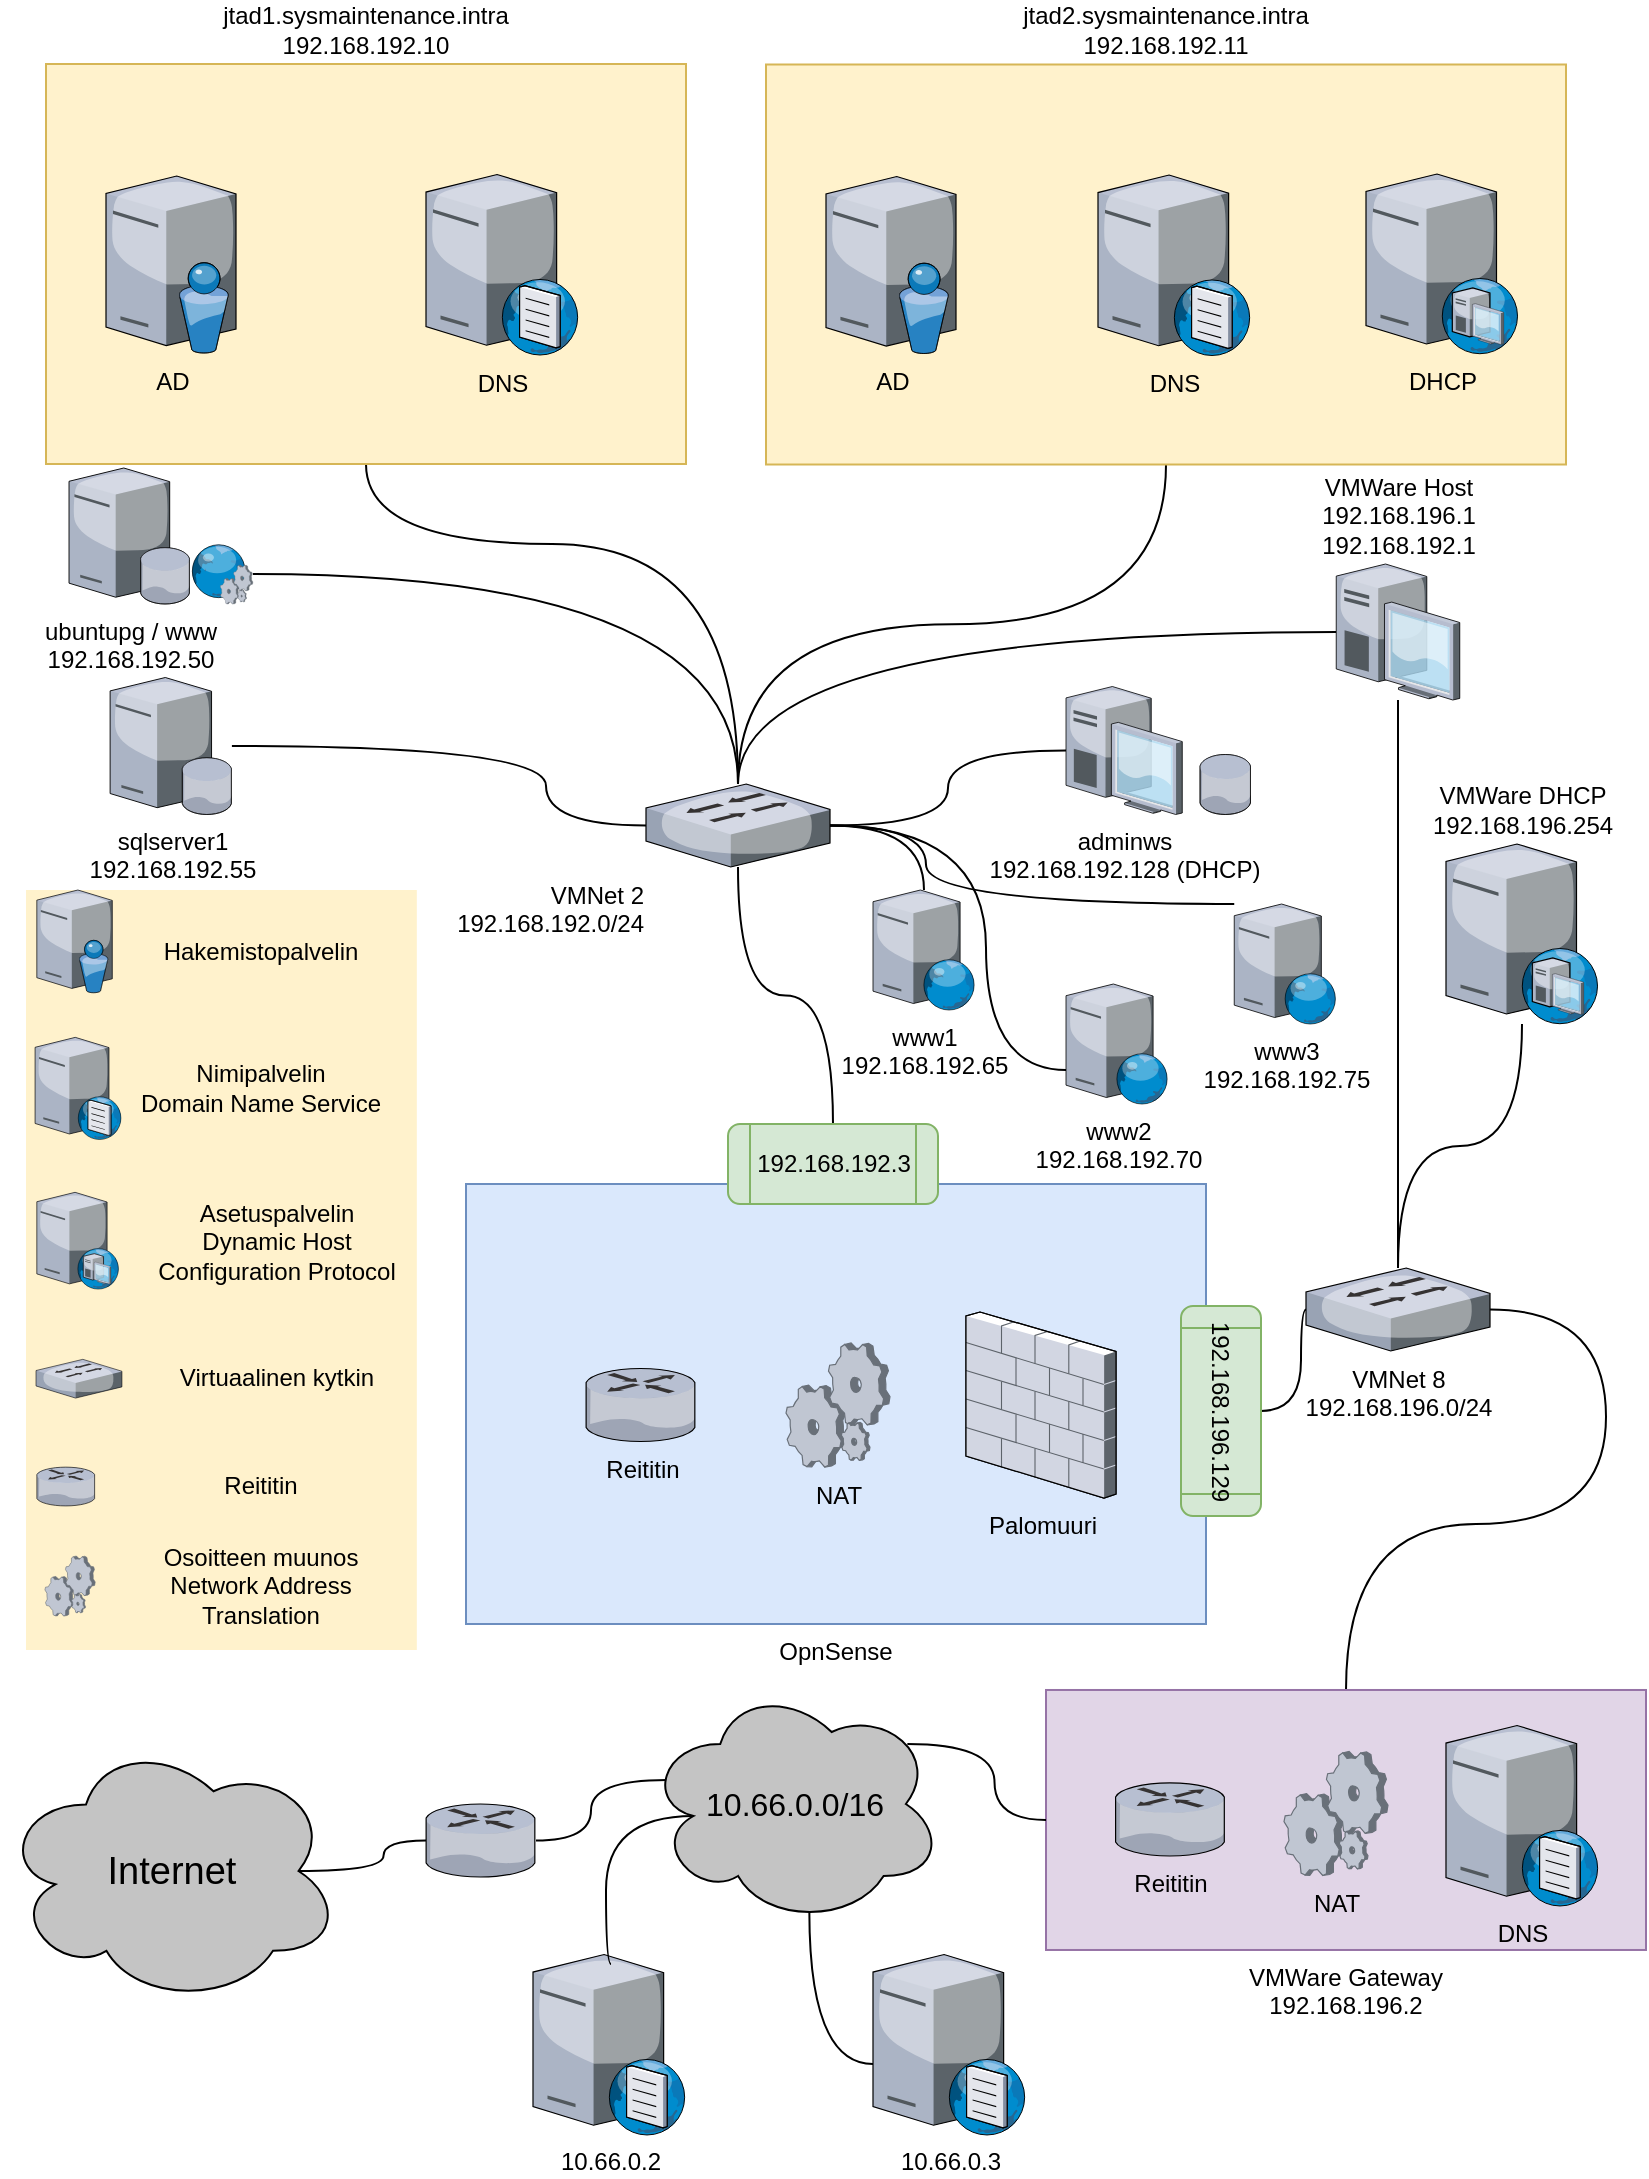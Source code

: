 <mxfile version="20.7.4" type="device"><diagram id="zHARqdaaEAYXHzXHVqvY" name="Page-1"><mxGraphModel dx="863" dy="505" grid="1" gridSize="10" guides="1" tooltips="1" connect="1" arrows="1" fold="1" page="1" pageScale="1" pageWidth="850" pageHeight="1100" math="0" shadow="0"><root><mxCell id="0"/><mxCell id="1" parent="0"/><mxCell id="OGkH5iqW6VJbtENVCGtF-38" style="edgeStyle=orthogonalEdgeStyle;orthogonalLoop=1;jettySize=auto;html=1;curved=1;endArrow=none;endFill=0;" parent="1" source="OGkH5iqW6VJbtENVCGtF-5" target="OGkH5iqW6VJbtENVCGtF-22" edge="1"><mxGeometry relative="1" as="geometry"><Array as="points"><mxPoint x="200" y="280"/><mxPoint x="386" y="280"/></Array></mxGeometry></mxCell><mxCell id="OGkH5iqW6VJbtENVCGtF-5" value="jtad1.sysmaintenance.intra&lt;br&gt;192.168.192.10" style="rounded=0;whiteSpace=wrap;html=1;shadow=0;glass=0;sketch=0;fillColor=#fff2cc;strokeColor=#d6b656;labelPosition=center;verticalLabelPosition=top;align=center;verticalAlign=bottom;" parent="1" vertex="1"><mxGeometry x="40" y="40" width="320" height="200" as="geometry"/></mxCell><mxCell id="OGkH5iqW6VJbtENVCGtF-6" value="AD" style="verticalLabelPosition=bottom;sketch=0;aspect=fixed;html=1;verticalAlign=top;strokeColor=none;align=center;outlineConnect=0;shape=mxgraph.citrix.directory_server;rounded=1;shadow=0;glass=0;" parent="1" vertex="1"><mxGeometry x="70" y="96" width="65" height="88.5" as="geometry"/></mxCell><mxCell id="OGkH5iqW6VJbtENVCGtF-7" value="DNS" style="verticalLabelPosition=bottom;sketch=0;aspect=fixed;html=1;verticalAlign=top;strokeColor=none;align=center;outlineConnect=0;shape=mxgraph.citrix.dns_server;rounded=1;shadow=0;glass=0;" parent="1" vertex="1"><mxGeometry x="230" y="93" width="76.5" height="92.5" as="geometry"/></mxCell><mxCell id="OGkH5iqW6VJbtENVCGtF-39" style="edgeStyle=orthogonalEdgeStyle;curved=1;orthogonalLoop=1;jettySize=auto;html=1;endArrow=none;endFill=0;" parent="1" source="OGkH5iqW6VJbtENVCGtF-8" target="OGkH5iqW6VJbtENVCGtF-22" edge="1"><mxGeometry relative="1" as="geometry"/></mxCell><mxCell id="OGkH5iqW6VJbtENVCGtF-8" value="jtad2.sysmaintenance.intra&lt;br&gt;192.168.192.11" style="rounded=0;whiteSpace=wrap;html=1;shadow=0;glass=0;sketch=0;fillColor=#fff2cc;strokeColor=#d6b656;labelPosition=center;verticalLabelPosition=top;align=center;verticalAlign=bottom;" parent="1" vertex="1"><mxGeometry x="400" y="40.25" width="400" height="200" as="geometry"/></mxCell><mxCell id="OGkH5iqW6VJbtENVCGtF-9" value="AD" style="verticalLabelPosition=bottom;sketch=0;aspect=fixed;html=1;verticalAlign=top;strokeColor=none;align=center;outlineConnect=0;shape=mxgraph.citrix.directory_server;rounded=1;shadow=0;glass=0;" parent="1" vertex="1"><mxGeometry x="430" y="96.25" width="65" height="88.5" as="geometry"/></mxCell><mxCell id="OGkH5iqW6VJbtENVCGtF-10" value="DNS" style="verticalLabelPosition=bottom;sketch=0;aspect=fixed;html=1;verticalAlign=top;strokeColor=none;align=center;outlineConnect=0;shape=mxgraph.citrix.dns_server;rounded=1;shadow=0;glass=0;" parent="1" vertex="1"><mxGeometry x="566" y="93.25" width="76.5" height="92.5" as="geometry"/></mxCell><mxCell id="OGkH5iqW6VJbtENVCGtF-11" value="DHCP" style="verticalLabelPosition=bottom;sketch=0;aspect=fixed;html=1;verticalAlign=top;strokeColor=none;align=center;outlineConnect=0;shape=mxgraph.citrix.dhcp_server;rounded=1;shadow=0;glass=0;" parent="1" vertex="1"><mxGeometry x="700" y="95" width="76" height="90" as="geometry"/></mxCell><mxCell id="OGkH5iqW6VJbtENVCGtF-47" style="edgeStyle=orthogonalEdgeStyle;curved=1;orthogonalLoop=1;jettySize=auto;html=1;endArrow=none;endFill=0;exitX=0.07;exitY=0.4;exitDx=0;exitDy=0;exitPerimeter=0;" parent="1" source="OGkH5iqW6VJbtENVCGtF-52" target="OGkH5iqW6VJbtENVCGtF-37" edge="1"><mxGeometry relative="1" as="geometry"><mxPoint x="412.0" y="895.231" as="sourcePoint"/></mxGeometry></mxCell><mxCell id="OGkH5iqW6VJbtENVCGtF-45" style="edgeStyle=orthogonalEdgeStyle;curved=1;orthogonalLoop=1;jettySize=auto;html=1;endArrow=none;endFill=0;" parent="1" source="OGkH5iqW6VJbtENVCGtF-21" target="OGkH5iqW6VJbtENVCGtF-27" edge="1"><mxGeometry relative="1" as="geometry"><Array as="points"><mxPoint x="820" y="663"/><mxPoint x="820" y="770"/><mxPoint x="690" y="770"/></Array></mxGeometry></mxCell><mxCell id="OGkH5iqW6VJbtENVCGtF-21" value="VMNet 8&lt;br&gt;192.168.196.0/24" style="verticalLabelPosition=bottom;sketch=0;aspect=fixed;html=1;verticalAlign=top;strokeColor=none;align=center;outlineConnect=0;shape=mxgraph.citrix.switch;rounded=1;shadow=0;glass=0;" parent="1" vertex="1"><mxGeometry x="670" y="642" width="92" height="41.5" as="geometry"/></mxCell><mxCell id="OGkH5iqW6VJbtENVCGtF-40" style="edgeStyle=orthogonalEdgeStyle;curved=1;orthogonalLoop=1;jettySize=auto;html=1;entryX=0.5;entryY=0;entryDx=0;entryDy=0;endArrow=none;endFill=0;" parent="1" source="OGkH5iqW6VJbtENVCGtF-22" target="OGkH5iqW6VJbtENVCGtF-23" edge="1"><mxGeometry relative="1" as="geometry"/></mxCell><mxCell id="bz7UZ1zLobXVc8oJXwYP-3" style="edgeStyle=orthogonalEdgeStyle;orthogonalLoop=1;jettySize=auto;html=1;curved=1;endArrow=none;endFill=0;" edge="1" parent="1" source="OGkH5iqW6VJbtENVCGtF-22" target="bz7UZ1zLobXVc8oJXwYP-1"><mxGeometry relative="1" as="geometry"><Array as="points"><mxPoint x="290" y="421"/><mxPoint x="290" y="381"/></Array></mxGeometry></mxCell><mxCell id="bz7UZ1zLobXVc8oJXwYP-11" style="edgeStyle=orthogonalEdgeStyle;curved=1;orthogonalLoop=1;jettySize=auto;html=1;endArrow=none;endFill=0;" edge="1" parent="1" source="OGkH5iqW6VJbtENVCGtF-22" target="bz7UZ1zLobXVc8oJXwYP-4"><mxGeometry relative="1" as="geometry"/></mxCell><mxCell id="bz7UZ1zLobXVc8oJXwYP-12" style="edgeStyle=orthogonalEdgeStyle;curved=1;orthogonalLoop=1;jettySize=auto;html=1;endArrow=none;endFill=0;" edge="1" parent="1" source="OGkH5iqW6VJbtENVCGtF-22" target="bz7UZ1zLobXVc8oJXwYP-6"><mxGeometry relative="1" as="geometry"><Array as="points"><mxPoint x="510" y="421"/><mxPoint x="510" y="543"/></Array></mxGeometry></mxCell><mxCell id="bz7UZ1zLobXVc8oJXwYP-14" style="edgeStyle=orthogonalEdgeStyle;curved=1;orthogonalLoop=1;jettySize=auto;html=1;endArrow=none;endFill=0;" edge="1" parent="1" source="OGkH5iqW6VJbtENVCGtF-22" target="bz7UZ1zLobXVc8oJXwYP-7"><mxGeometry relative="1" as="geometry"><Array as="points"><mxPoint x="480" y="421"/><mxPoint x="480" y="460"/></Array></mxGeometry></mxCell><mxCell id="OGkH5iqW6VJbtENVCGtF-22" value="VMNet 2&lt;br&gt;192.168.192.0/24" style="verticalLabelPosition=bottom;sketch=0;aspect=fixed;html=1;verticalAlign=top;strokeColor=none;align=right;outlineConnect=0;shape=mxgraph.citrix.switch;rounded=1;shadow=0;glass=0;labelPosition=left;" parent="1" vertex="1"><mxGeometry x="340" y="400" width="92" height="41.5" as="geometry"/></mxCell><mxCell id="OGkH5iqW6VJbtENVCGtF-41" style="edgeStyle=orthogonalEdgeStyle;curved=1;orthogonalLoop=1;jettySize=auto;html=1;endArrow=none;endFill=0;" parent="1" source="OGkH5iqW6VJbtENVCGtF-24" target="OGkH5iqW6VJbtENVCGtF-21" edge="1"><mxGeometry relative="1" as="geometry"/></mxCell><mxCell id="OGkH5iqW6VJbtENVCGtF-29" value="" style="group" parent="1" vertex="1" connectable="0"><mxGeometry x="530" y="852.99" width="310" height="130" as="geometry"/></mxCell><mxCell id="OGkH5iqW6VJbtENVCGtF-27" value="VMWare Gateway&lt;br&gt;192.168.196.2&lt;br&gt;" style="rounded=0;whiteSpace=wrap;html=1;shadow=0;glass=0;sketch=0;labelPosition=center;verticalLabelPosition=bottom;align=center;verticalAlign=top;fillColor=#e1d5e7;strokeColor=#9673a6;" parent="OGkH5iqW6VJbtENVCGtF-29" vertex="1"><mxGeometry x="10" width="300" height="130" as="geometry"/></mxCell><mxCell id="OGkH5iqW6VJbtENVCGtF-25" value="DNS" style="verticalLabelPosition=bottom;sketch=0;aspect=fixed;html=1;verticalAlign=top;strokeColor=none;align=center;outlineConnect=0;shape=mxgraph.citrix.dns_server;rounded=1;shadow=0;glass=0;" parent="OGkH5iqW6VJbtENVCGtF-29" vertex="1"><mxGeometry x="209.996" y="15.5" width="76.5" height="92.5" as="geometry"/></mxCell><mxCell id="OGkH5iqW6VJbtENVCGtF-26" value="Reititin" style="verticalLabelPosition=bottom;sketch=0;aspect=fixed;html=1;verticalAlign=top;strokeColor=none;align=center;outlineConnect=0;shape=mxgraph.citrix.router;rounded=1;shadow=0;glass=0;" parent="OGkH5iqW6VJbtENVCGtF-29" vertex="1"><mxGeometry x="44.739" y="46.5" width="55" height="36.5" as="geometry"/></mxCell><mxCell id="OGkH5iqW6VJbtENVCGtF-72" value="NAT" style="verticalLabelPosition=bottom;sketch=0;aspect=fixed;html=1;verticalAlign=top;strokeColor=none;align=center;outlineConnect=0;shape=mxgraph.citrix.process;rounded=1;shadow=0;glass=0;" parent="OGkH5iqW6VJbtENVCGtF-29" vertex="1"><mxGeometry x="129" y="30.75" width="52" height="62" as="geometry"/></mxCell><mxCell id="OGkH5iqW6VJbtENVCGtF-44" style="edgeStyle=orthogonalEdgeStyle;curved=1;orthogonalLoop=1;jettySize=auto;html=1;endArrow=none;endFill=0;" parent="1" source="OGkH5iqW6VJbtENVCGtF-32" target="OGkH5iqW6VJbtENVCGtF-21" edge="1"><mxGeometry relative="1" as="geometry"/></mxCell><mxCell id="OGkH5iqW6VJbtENVCGtF-32" value="VMWare DHCP&lt;br&gt;192.168.196.254" style="verticalLabelPosition=top;sketch=0;aspect=fixed;html=1;verticalAlign=bottom;strokeColor=none;align=center;outlineConnect=0;shape=mxgraph.citrix.dhcp_server;rounded=1;shadow=0;glass=0;labelPosition=center;" parent="1" vertex="1"><mxGeometry x="740" y="430" width="76" height="90" as="geometry"/></mxCell><mxCell id="OGkH5iqW6VJbtENVCGtF-42" style="edgeStyle=orthogonalEdgeStyle;curved=1;orthogonalLoop=1;jettySize=auto;html=1;endArrow=none;endFill=0;" parent="1" source="OGkH5iqW6VJbtENVCGtF-33" target="OGkH5iqW6VJbtENVCGtF-22" edge="1"><mxGeometry relative="1" as="geometry"/></mxCell><mxCell id="OGkH5iqW6VJbtENVCGtF-43" style="edgeStyle=orthogonalEdgeStyle;curved=1;orthogonalLoop=1;jettySize=auto;html=1;endArrow=none;endFill=0;" parent="1" source="OGkH5iqW6VJbtENVCGtF-33" target="OGkH5iqW6VJbtENVCGtF-21" edge="1"><mxGeometry relative="1" as="geometry"/></mxCell><mxCell id="OGkH5iqW6VJbtENVCGtF-33" value="VMWare Host&lt;br&gt;192.168.196.1&lt;br&gt;192.168.192.1" style="verticalLabelPosition=top;sketch=0;aspect=fixed;html=1;verticalAlign=bottom;strokeColor=none;align=center;outlineConnect=0;shape=mxgraph.citrix.desktop;rounded=1;shadow=0;glass=0;labelPosition=center;" parent="1" vertex="1"><mxGeometry x="685.12" y="290" width="61.76" height="68" as="geometry"/></mxCell><mxCell id="OGkH5iqW6VJbtENVCGtF-34" value="10.66.0.2" style="verticalLabelPosition=bottom;sketch=0;aspect=fixed;html=1;verticalAlign=top;strokeColor=none;align=center;outlineConnect=0;shape=mxgraph.citrix.dns_server;rounded=1;shadow=0;glass=0;" parent="1" vertex="1"><mxGeometry x="283.5" y="982.99" width="76.5" height="92.5" as="geometry"/></mxCell><mxCell id="OGkH5iqW6VJbtENVCGtF-74" style="edgeStyle=orthogonalEdgeStyle;curved=1;orthogonalLoop=1;jettySize=auto;html=1;entryX=0.55;entryY=0.95;entryDx=0;entryDy=0;entryPerimeter=0;fontSize=12;endArrow=none;endFill=0;" parent="1" source="OGkH5iqW6VJbtENVCGtF-35" target="OGkH5iqW6VJbtENVCGtF-52" edge="1"><mxGeometry relative="1" as="geometry"><Array as="points"><mxPoint x="422" y="1040"/></Array></mxGeometry></mxCell><mxCell id="OGkH5iqW6VJbtENVCGtF-35" value="10.66.0.3" style="verticalLabelPosition=bottom;sketch=0;aspect=fixed;html=1;verticalAlign=top;strokeColor=none;align=center;outlineConnect=0;shape=mxgraph.citrix.dns_server;rounded=1;shadow=0;glass=0;" parent="1" vertex="1"><mxGeometry x="453.5" y="982.99" width="76.5" height="92.5" as="geometry"/></mxCell><mxCell id="OGkH5iqW6VJbtENVCGtF-48" style="edgeStyle=orthogonalEdgeStyle;curved=1;orthogonalLoop=1;jettySize=auto;html=1;entryX=0.875;entryY=0.5;entryDx=0;entryDy=0;entryPerimeter=0;endArrow=none;endFill=0;" parent="1" source="OGkH5iqW6VJbtENVCGtF-37" target="OGkH5iqW6VJbtENVCGtF-51" edge="1"><mxGeometry relative="1" as="geometry"><mxPoint x="275.07" y="925.365" as="targetPoint"/></mxGeometry></mxCell><mxCell id="OGkH5iqW6VJbtENVCGtF-37" value="" style="verticalLabelPosition=bottom;sketch=0;aspect=fixed;html=1;verticalAlign=top;strokeColor=none;align=center;outlineConnect=0;shape=mxgraph.citrix.router;rounded=1;shadow=0;glass=0;" parent="1" vertex="1"><mxGeometry x="230" y="910" width="55" height="36.5" as="geometry"/></mxCell><mxCell id="OGkH5iqW6VJbtENVCGtF-46" style="edgeStyle=orthogonalEdgeStyle;curved=1;orthogonalLoop=1;jettySize=auto;html=1;endArrow=none;endFill=0;entryX=0.88;entryY=0.25;entryDx=0;entryDy=0;entryPerimeter=0;" parent="1" source="OGkH5iqW6VJbtENVCGtF-27" target="OGkH5iqW6VJbtENVCGtF-52" edge="1"><mxGeometry relative="1" as="geometry"><mxPoint x="557" y="895.231" as="targetPoint"/></mxGeometry></mxCell><mxCell id="OGkH5iqW6VJbtENVCGtF-51" value="Internet" style="ellipse;shape=cloud;whiteSpace=wrap;html=1;rounded=1;shadow=0;glass=0;sketch=0;fontSize=19;fillColor=#C4C4C4;" parent="1" vertex="1"><mxGeometry x="17.5" y="877.01" width="170" height="132.99" as="geometry"/></mxCell><mxCell id="OGkH5iqW6VJbtENVCGtF-71" style="edgeStyle=orthogonalEdgeStyle;curved=1;orthogonalLoop=1;jettySize=auto;html=1;fontSize=12;endArrow=none;endFill=0;exitX=0.16;exitY=0.55;exitDx=0;exitDy=0;exitPerimeter=0;" parent="1" source="OGkH5iqW6VJbtENVCGtF-52" edge="1"><mxGeometry relative="1" as="geometry"><mxPoint x="322" y="990" as="targetPoint"/></mxGeometry></mxCell><mxCell id="OGkH5iqW6VJbtENVCGtF-52" value="&lt;font style=&quot;font-size: 16px;&quot;&gt;10.66.0.0/16&lt;/font&gt;" style="ellipse;shape=cloud;whiteSpace=wrap;html=1;rounded=1;shadow=0;glass=0;sketch=0;fontSize=19;fillColor=#C4C4C4;" parent="1" vertex="1"><mxGeometry x="340" y="850" width="148.5" height="120" as="geometry"/></mxCell><mxCell id="OGkH5iqW6VJbtENVCGtF-58" value="" style="group" parent="1" vertex="1" connectable="0"><mxGeometry x="250" y="570" width="397.5" height="250" as="geometry"/></mxCell><mxCell id="OGkH5iqW6VJbtENVCGtF-16" value="OpnSense" style="rounded=0;whiteSpace=wrap;html=1;shadow=0;glass=0;sketch=0;fillColor=#dae8fc;strokeColor=#6c8ebf;labelPosition=center;verticalLabelPosition=bottom;align=center;verticalAlign=top;" parent="OGkH5iqW6VJbtENVCGtF-58" vertex="1"><mxGeometry y="30" width="370" height="220" as="geometry"/></mxCell><mxCell id="OGkH5iqW6VJbtENVCGtF-17" value="Palomuuri" style="verticalLabelPosition=bottom;sketch=0;aspect=fixed;html=1;verticalAlign=top;strokeColor=none;align=center;outlineConnect=0;shape=mxgraph.citrix.firewall;rounded=1;shadow=0;glass=0;" parent="OGkH5iqW6VJbtENVCGtF-58" vertex="1"><mxGeometry x="250" y="94" width="75" height="93" as="geometry"/></mxCell><mxCell id="OGkH5iqW6VJbtENVCGtF-18" value="Reititin" style="verticalLabelPosition=bottom;sketch=0;aspect=fixed;html=1;verticalAlign=top;strokeColor=none;align=center;outlineConnect=0;shape=mxgraph.citrix.router;rounded=1;shadow=0;glass=0;" parent="OGkH5iqW6VJbtENVCGtF-58" vertex="1"><mxGeometry x="60" y="122.25" width="55" height="36.5" as="geometry"/></mxCell><mxCell id="OGkH5iqW6VJbtENVCGtF-19" value="NAT" style="verticalLabelPosition=bottom;sketch=0;aspect=fixed;html=1;verticalAlign=top;strokeColor=none;align=center;outlineConnect=0;shape=mxgraph.citrix.process;rounded=1;shadow=0;glass=0;" parent="OGkH5iqW6VJbtENVCGtF-58" vertex="1"><mxGeometry x="160" y="109.5" width="52" height="62" as="geometry"/></mxCell><mxCell id="OGkH5iqW6VJbtENVCGtF-23" value="192.168.192.3" style="shape=process;whiteSpace=wrap;html=1;backgroundOutline=1;rounded=1;shadow=0;glass=0;sketch=0;fillColor=#d5e8d4;strokeColor=#82b366;" parent="OGkH5iqW6VJbtENVCGtF-58" vertex="1"><mxGeometry x="131" width="105" height="40" as="geometry"/></mxCell><mxCell id="OGkH5iqW6VJbtENVCGtF-24" value="192.168.196.129" style="shape=process;whiteSpace=wrap;html=1;backgroundOutline=1;rounded=1;shadow=0;glass=0;sketch=0;fillColor=#d5e8d4;strokeColor=#82b366;rotation=90;" parent="OGkH5iqW6VJbtENVCGtF-58" vertex="1"><mxGeometry x="325" y="123.5" width="105" height="40" as="geometry"/></mxCell><mxCell id="OGkH5iqW6VJbtENVCGtF-70" value="" style="group" parent="1" vertex="1" connectable="0"><mxGeometry x="30" y="453" width="195.41" height="380" as="geometry"/></mxCell><mxCell id="OGkH5iqW6VJbtENVCGtF-67" value="" style="group;fillColor=#FFF2CC;container=0;" parent="OGkH5iqW6VJbtENVCGtF-70" vertex="1" connectable="0"><mxGeometry width="195.41" height="380" as="geometry"/></mxCell><mxCell id="OGkH5iqW6VJbtENVCGtF-68" value="" style="verticalLabelPosition=bottom;sketch=0;aspect=fixed;html=1;verticalAlign=top;strokeColor=none;align=center;outlineConnect=0;shape=mxgraph.citrix.process;rounded=1;shadow=0;glass=0;" parent="OGkH5iqW6VJbtENVCGtF-70" vertex="1"><mxGeometry x="9.46" y="333" width="25.16" height="30" as="geometry"/></mxCell><mxCell id="OGkH5iqW6VJbtENVCGtF-54" value="" style="verticalLabelPosition=bottom;sketch=0;aspect=fixed;html=1;verticalAlign=top;strokeColor=none;align=center;outlineConnect=0;shape=mxgraph.citrix.directory_server;rounded=1;shadow=0;glass=0;fontSize=16;fillColor=#C4C4C4;" parent="OGkH5iqW6VJbtENVCGtF-70" vertex="1"><mxGeometry x="5.41" width="37.732" height="51.369" as="geometry"/></mxCell><mxCell id="OGkH5iqW6VJbtENVCGtF-55" value="&lt;font style=&quot;font-size: 12px;&quot;&gt;Hakemistopalvelin&lt;/font&gt;" style="text;html=1;align=center;verticalAlign=middle;resizable=0;points=[];autosize=1;strokeColor=none;fillColor=none;fontSize=16;" parent="OGkH5iqW6VJbtENVCGtF-70" vertex="1"><mxGeometry x="57.2" y="13.742" width="120" height="30" as="geometry"/></mxCell><mxCell id="OGkH5iqW6VJbtENVCGtF-56" value="" style="verticalLabelPosition=bottom;sketch=0;aspect=fixed;html=1;verticalAlign=top;strokeColor=none;align=center;outlineConnect=0;shape=mxgraph.citrix.dns_server;rounded=1;shadow=0;glass=0;fontSize=12;fillColor=#C4C4C4;" parent="OGkH5iqW6VJbtENVCGtF-70" vertex="1"><mxGeometry x="4.54" y="72.408" width="43.286" height="52.338" as="geometry"/></mxCell><mxCell id="OGkH5iqW6VJbtENVCGtF-57" value="Nimipalvelin&lt;br&gt;Domain Name Service" style="text;html=1;align=center;verticalAlign=middle;resizable=0;points=[];autosize=1;strokeColor=none;fillColor=none;fontSize=12;" parent="OGkH5iqW6VJbtENVCGtF-70" vertex="1"><mxGeometry x="47.2" y="78.576" width="140" height="40" as="geometry"/></mxCell><mxCell id="OGkH5iqW6VJbtENVCGtF-61" value="" style="verticalLabelPosition=top;sketch=0;aspect=fixed;html=1;verticalAlign=bottom;strokeColor=none;align=center;outlineConnect=0;shape=mxgraph.citrix.dhcp_server;rounded=1;shadow=0;glass=0;labelPosition=center;" parent="OGkH5iqW6VJbtENVCGtF-70" vertex="1"><mxGeometry x="5.41" y="151.158" width="40.921" height="48.462" as="geometry"/></mxCell><mxCell id="OGkH5iqW6VJbtENVCGtF-62" value="Asetuspalvelin&lt;br&gt;Dynamic Host &lt;br&gt;Configuration Protocol" style="text;html=1;align=center;verticalAlign=middle;resizable=0;points=[];autosize=1;strokeColor=none;fillColor=none;fontSize=12;" parent="OGkH5iqW6VJbtENVCGtF-70" vertex="1"><mxGeometry x="55.41" y="145.872" width="140" height="60" as="geometry"/></mxCell><mxCell id="OGkH5iqW6VJbtENVCGtF-63" value="" style="verticalLabelPosition=bottom;sketch=0;aspect=fixed;html=1;verticalAlign=top;strokeColor=none;align=center;outlineConnect=0;shape=mxgraph.citrix.switch;rounded=1;shadow=0;glass=0;fontSize=12;fillColor=#C4C4C4;" parent="OGkH5iqW6VJbtENVCGtF-70" vertex="1"><mxGeometry x="5" y="234.664" width="42.976" height="19.385" as="geometry"/></mxCell><mxCell id="OGkH5iqW6VJbtENVCGtF-64" value="Virtuaalinen kytkin" style="text;html=1;align=center;verticalAlign=middle;resizable=0;points=[];autosize=1;strokeColor=none;fillColor=none;fontSize=12;" parent="OGkH5iqW6VJbtENVCGtF-70" vertex="1"><mxGeometry x="65.41" y="229.379" width="120" height="30" as="geometry"/></mxCell><mxCell id="OGkH5iqW6VJbtENVCGtF-65" value="" style="verticalLabelPosition=bottom;sketch=0;aspect=fixed;html=1;verticalAlign=top;strokeColor=none;align=center;outlineConnect=0;shape=mxgraph.citrix.router;rounded=1;shadow=0;glass=0;" parent="OGkH5iqW6VJbtENVCGtF-70" vertex="1"><mxGeometry x="5.41" y="288.574" width="29.213" height="19.385" as="geometry"/></mxCell><mxCell id="OGkH5iqW6VJbtENVCGtF-66" value="Reititin" style="text;html=1;align=center;verticalAlign=middle;resizable=0;points=[];autosize=1;strokeColor=none;fillColor=none;fontSize=12;" parent="OGkH5iqW6VJbtENVCGtF-70" vertex="1"><mxGeometry x="87.2" y="283.289" width="60" height="30" as="geometry"/></mxCell><mxCell id="OGkH5iqW6VJbtENVCGtF-69" value="Osoitteen muunos&lt;br&gt;Network Address &lt;br&gt;Translation" style="text;html=1;align=center;verticalAlign=middle;resizable=0;points=[];autosize=1;strokeColor=none;fillColor=none;fontSize=12;" parent="OGkH5iqW6VJbtENVCGtF-70" vertex="1"><mxGeometry x="57.2" y="318" width="120" height="60" as="geometry"/></mxCell><mxCell id="OLvHySJ_Nehu762R87_r-2" style="edgeStyle=orthogonalEdgeStyle;orthogonalLoop=1;jettySize=auto;html=1;curved=1;endArrow=none;endFill=0;startArrow=none;" parent="1" source="bz7UZ1zLobXVc8oJXwYP-8" target="OGkH5iqW6VJbtENVCGtF-22" edge="1"><mxGeometry relative="1" as="geometry"/></mxCell><mxCell id="OLvHySJ_Nehu762R87_r-1" value="ubuntupg / www&lt;br&gt;192.168.192.50" style="verticalLabelPosition=bottom;sketch=0;aspect=fixed;html=1;verticalAlign=top;strokeColor=none;align=center;outlineConnect=0;shape=mxgraph.citrix.database_server;" parent="1" vertex="1"><mxGeometry x="51.51" y="242" width="60.44" height="68" as="geometry"/></mxCell><mxCell id="OLvHySJ_Nehu762R87_r-4" style="edgeStyle=orthogonalEdgeStyle;curved=1;orthogonalLoop=1;jettySize=auto;html=1;endArrow=none;endFill=0;" parent="1" source="OLvHySJ_Nehu762R87_r-3" target="OGkH5iqW6VJbtENVCGtF-22" edge="1"><mxGeometry relative="1" as="geometry"/></mxCell><mxCell id="OLvHySJ_Nehu762R87_r-3" value="adminws&lt;br&gt;192.168.192.128 (DHCP)" style="verticalLabelPosition=bottom;sketch=0;aspect=fixed;html=1;verticalAlign=top;strokeColor=none;align=center;outlineConnect=0;shape=mxgraph.citrix.desktop;" parent="1" vertex="1"><mxGeometry x="550" y="351.25" width="58.13" height="64" as="geometry"/></mxCell><mxCell id="OLvHySJ_Nehu762R87_r-5" value="" style="verticalLabelPosition=bottom;sketch=0;aspect=fixed;html=1;verticalAlign=top;strokeColor=none;align=center;outlineConnect=0;shape=mxgraph.citrix.database;" parent="1" vertex="1"><mxGeometry x="617" y="385.25" width="25.5" height="30" as="geometry"/></mxCell><mxCell id="bz7UZ1zLobXVc8oJXwYP-1" value="sqlserver1&lt;br&gt;192.168.192.55" style="verticalLabelPosition=bottom;sketch=0;aspect=fixed;html=1;verticalAlign=top;strokeColor=none;align=center;outlineConnect=0;shape=mxgraph.citrix.database_server;" vertex="1" parent="1"><mxGeometry x="72.06" y="346.75" width="60.89" height="68.5" as="geometry"/></mxCell><mxCell id="bz7UZ1zLobXVc8oJXwYP-4" value="www1&lt;br&gt;192.168.192.65" style="verticalLabelPosition=bottom;sketch=0;aspect=fixed;html=1;verticalAlign=top;strokeColor=none;align=center;outlineConnect=0;shape=mxgraph.citrix.web_server;" vertex="1" parent="1"><mxGeometry x="453.5" y="453" width="51" height="60" as="geometry"/></mxCell><mxCell id="bz7UZ1zLobXVc8oJXwYP-6" value="www2&lt;br&gt;192.168.192.70" style="verticalLabelPosition=bottom;sketch=0;aspect=fixed;html=1;verticalAlign=top;strokeColor=none;align=center;outlineConnect=0;shape=mxgraph.citrix.web_server;" vertex="1" parent="1"><mxGeometry x="550" y="500" width="51" height="60" as="geometry"/></mxCell><mxCell id="bz7UZ1zLobXVc8oJXwYP-7" value="www3&lt;br&gt;192.168.192.75" style="verticalLabelPosition=bottom;sketch=0;aspect=fixed;html=1;verticalAlign=top;strokeColor=none;align=center;outlineConnect=0;shape=mxgraph.citrix.web_server;" vertex="1" parent="1"><mxGeometry x="634.12" y="460" width="51" height="60" as="geometry"/></mxCell><mxCell id="bz7UZ1zLobXVc8oJXwYP-8" value="" style="verticalLabelPosition=bottom;sketch=0;aspect=fixed;html=1;verticalAlign=top;strokeColor=none;align=center;outlineConnect=0;shape=mxgraph.citrix.web_service;" vertex="1" parent="1"><mxGeometry x="111.95" y="280" width="31.5" height="30" as="geometry"/></mxCell></root></mxGraphModel></diagram></mxfile>